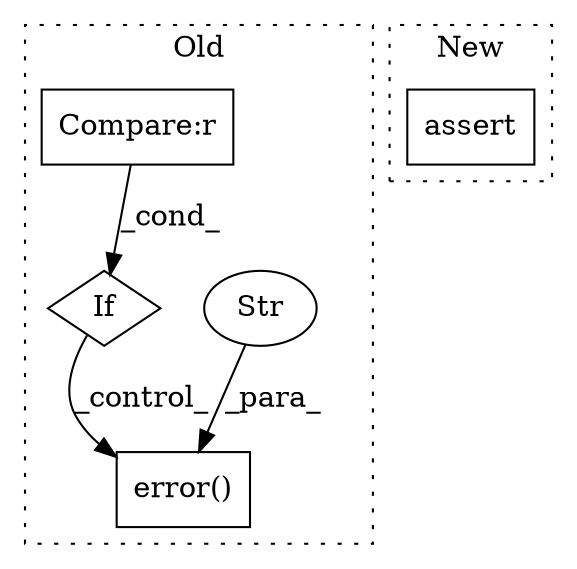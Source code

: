 digraph G {
subgraph cluster0 {
1 [label="error()" a="75" s="20735,20839" l="10,1" shape="box"];
3 [label="Str" a="66" s="20745" l="94" shape="ellipse"];
4 [label="If" a="96" s="20703" l="3" shape="diamond"];
5 [label="Compare:r" a="40" s="20710" l="15" shape="box"];
label = "Old";
style="dotted";
}
subgraph cluster1 {
2 [label="assert" a="65" s="28820" l="7" shape="box"];
label = "New";
style="dotted";
}
3 -> 1 [label="_para_"];
4 -> 1 [label="_control_"];
5 -> 4 [label="_cond_"];
}